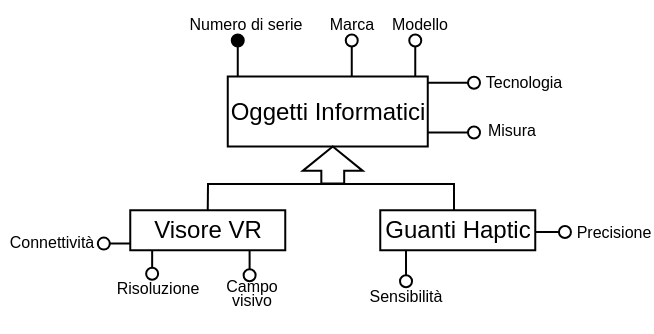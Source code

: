 <mxfile version="24.2.5" type="device">
  <diagram name="Pagina-1" id="mD4ny_UwJCW5K_lFAApE">
    <mxGraphModel dx="685" dy="404" grid="1" gridSize="10" guides="1" tooltips="1" connect="1" arrows="1" fold="1" page="1" pageScale="1" pageWidth="827" pageHeight="1169" math="0" shadow="0">
      <root>
        <mxCell id="0" />
        <mxCell id="1" parent="0" />
        <mxCell id="kzGzP4HYoVfDhsVrHSL8-1" value="Oggetti Informatici" style="whiteSpace=wrap;html=1;align=center;" vertex="1" parent="1">
          <mxGeometry x="216.88" y="51.25" width="100" height="35" as="geometry" />
        </mxCell>
        <mxCell id="kzGzP4HYoVfDhsVrHSL8-5" value="&lt;font style=&quot;font-size: 8px;&quot;&gt;Misura&lt;/font&gt;" style="text;html=1;align=center;verticalAlign=middle;whiteSpace=wrap;rounded=1;strokeColor=none;" vertex="1" parent="1">
          <mxGeometry x="334" y="71" width="50" height="12" as="geometry" />
        </mxCell>
        <mxCell id="kzGzP4HYoVfDhsVrHSL8-6" value="&lt;font style=&quot;font-size: 8px;&quot;&gt;Modello&lt;/font&gt;" style="text;html=1;align=center;verticalAlign=middle;whiteSpace=wrap;rounded=1;strokeColor=none;" vertex="1" parent="1">
          <mxGeometry x="293.13" y="13.76" width="40" height="20" as="geometry" />
        </mxCell>
        <mxCell id="kzGzP4HYoVfDhsVrHSL8-7" value="&lt;font style=&quot;font-size: 8px;&quot;&gt;Marca&lt;/font&gt;" style="text;html=1;align=center;verticalAlign=middle;whiteSpace=wrap;rounded=1;strokeColor=none;glass=0;" vertex="1" parent="1">
          <mxGeometry x="253.76" y="16.26" width="50" height="15" as="geometry" />
        </mxCell>
        <mxCell id="kzGzP4HYoVfDhsVrHSL8-13" value="" style="endArrow=none;html=1;rounded=0;exitX=0.5;exitY=0;exitDx=0;exitDy=0;" edge="1" parent="1" source="kzGzP4HYoVfDhsVrHSL8-65">
          <mxGeometry width="50" height="50" relative="1" as="geometry">
            <mxPoint x="150" y="110" as="sourcePoint" />
            <mxPoint x="207" y="105" as="targetPoint" />
          </mxGeometry>
        </mxCell>
        <mxCell id="kzGzP4HYoVfDhsVrHSL8-14" value="" style="endArrow=none;html=1;rounded=0;" edge="1" parent="1">
          <mxGeometry width="50" height="50" relative="1" as="geometry">
            <mxPoint x="206.5" y="105" as="sourcePoint" />
            <mxPoint x="330.5" y="105" as="targetPoint" />
          </mxGeometry>
        </mxCell>
        <mxCell id="kzGzP4HYoVfDhsVrHSL8-15" value="" style="shape=singleArrow;direction=north;whiteSpace=wrap;html=1;arrowWidth=0.381;arrowSize=0.658;" vertex="1" parent="1">
          <mxGeometry x="254.38" y="86.25" width="30" height="18.5" as="geometry" />
        </mxCell>
        <mxCell id="kzGzP4HYoVfDhsVrHSL8-16" value="" style="endArrow=none;html=1;rounded=0;entryX=0.476;entryY=-0.004;entryDx=0;entryDy=0;entryPerimeter=0;" edge="1" parent="1" target="kzGzP4HYoVfDhsVrHSL8-67">
          <mxGeometry width="50" height="50" relative="1" as="geometry">
            <mxPoint x="330" y="105" as="sourcePoint" />
            <mxPoint x="410" y="60" as="targetPoint" />
          </mxGeometry>
        </mxCell>
        <mxCell id="kzGzP4HYoVfDhsVrHSL8-17" style="edgeStyle=orthogonalEdgeStyle;rounded=0;orthogonalLoop=1;jettySize=auto;html=1;exitX=0;exitY=0;exitDx=0;exitDy=0;endArrow=oval;endFill=1;" edge="1" parent="1">
          <mxGeometry relative="1" as="geometry">
            <mxPoint x="221.88" y="33.25" as="targetPoint" />
            <mxPoint x="221.88" y="51.25" as="sourcePoint" />
            <Array as="points" />
          </mxGeometry>
        </mxCell>
        <mxCell id="kzGzP4HYoVfDhsVrHSL8-18" value="&lt;font style=&quot;font-size: 8px;&quot;&gt;Numero di serie&lt;/font&gt;" style="text;html=1;align=center;verticalAlign=middle;whiteSpace=wrap;rounded=1;strokeColor=none;glass=0;" vertex="1" parent="1">
          <mxGeometry x="192.51" y="20.01" width="65.62" height="7.5" as="geometry" />
        </mxCell>
        <mxCell id="kzGzP4HYoVfDhsVrHSL8-19" style="edgeStyle=orthogonalEdgeStyle;rounded=0;orthogonalLoop=1;jettySize=auto;html=1;exitX=0;exitY=0;exitDx=0;exitDy=0;endArrow=oval;endFill=0;" edge="1" parent="1">
          <mxGeometry relative="1" as="geometry">
            <mxPoint x="278.88" y="33.25" as="targetPoint" />
            <mxPoint x="278.88" y="51.25" as="sourcePoint" />
            <Array as="points" />
          </mxGeometry>
        </mxCell>
        <mxCell id="kzGzP4HYoVfDhsVrHSL8-20" style="edgeStyle=orthogonalEdgeStyle;rounded=0;orthogonalLoop=1;jettySize=auto;html=1;exitX=0;exitY=0;exitDx=0;exitDy=0;endArrow=oval;endFill=0;" edge="1" parent="1">
          <mxGeometry relative="1" as="geometry">
            <mxPoint x="310.63" y="33.25" as="targetPoint" />
            <mxPoint x="310.63" y="51.25" as="sourcePoint" />
            <Array as="points" />
          </mxGeometry>
        </mxCell>
        <mxCell id="kzGzP4HYoVfDhsVrHSL8-21" style="edgeStyle=orthogonalEdgeStyle;rounded=0;orthogonalLoop=1;jettySize=auto;html=1;exitX=1;exitY=0.5;exitDx=0;exitDy=0;endArrow=oval;endFill=0;" edge="1" parent="1">
          <mxGeometry relative="1" as="geometry">
            <mxPoint x="316.88" y="79.22" as="sourcePoint" />
            <mxPoint x="340" y="79.22" as="targetPoint" />
          </mxGeometry>
        </mxCell>
        <mxCell id="kzGzP4HYoVfDhsVrHSL8-22" style="edgeStyle=orthogonalEdgeStyle;rounded=0;orthogonalLoop=1;jettySize=auto;html=1;exitX=1;exitY=0.5;exitDx=0;exitDy=0;endArrow=oval;endFill=0;" edge="1" parent="1">
          <mxGeometry relative="1" as="geometry">
            <mxPoint x="316.88" y="54.38" as="sourcePoint" />
            <mxPoint x="340" y="54.38" as="targetPoint" />
          </mxGeometry>
        </mxCell>
        <mxCell id="kzGzP4HYoVfDhsVrHSL8-23" value="&lt;font style=&quot;font-size: 8px;&quot;&gt;Tecnologia&lt;/font&gt;" style="text;html=1;align=center;verticalAlign=middle;whiteSpace=wrap;rounded=1;strokeColor=none;" vertex="1" parent="1">
          <mxGeometry x="341.88" y="43.38" width="46" height="19" as="geometry" />
        </mxCell>
        <mxCell id="kzGzP4HYoVfDhsVrHSL8-45" style="edgeStyle=orthogonalEdgeStyle;rounded=0;orthogonalLoop=1;jettySize=auto;html=1;exitX=0.5;exitY=1;exitDx=0;exitDy=0;" edge="1" parent="1">
          <mxGeometry relative="1" as="geometry">
            <mxPoint x="111.16" y="149.06" as="sourcePoint" />
            <mxPoint x="111.16" y="149.06" as="targetPoint" />
          </mxGeometry>
        </mxCell>
        <mxCell id="kzGzP4HYoVfDhsVrHSL8-46" style="edgeStyle=orthogonalEdgeStyle;rounded=0;orthogonalLoop=1;jettySize=auto;html=1;exitX=0.5;exitY=1;exitDx=0;exitDy=0;" edge="1" parent="1">
          <mxGeometry relative="1" as="geometry">
            <mxPoint x="129.16" y="148.15" as="sourcePoint" />
            <mxPoint x="129.16" y="148.15" as="targetPoint" />
          </mxGeometry>
        </mxCell>
        <mxCell id="kzGzP4HYoVfDhsVrHSL8-56" style="edgeStyle=orthogonalEdgeStyle;rounded=0;orthogonalLoop=1;jettySize=auto;html=1;endArrow=oval;endFill=0;" edge="1" parent="1">
          <mxGeometry relative="1" as="geometry">
            <mxPoint x="307.81" y="133.45" as="sourcePoint" />
            <mxPoint x="306.01" y="153.61" as="targetPoint" />
          </mxGeometry>
        </mxCell>
        <mxCell id="kzGzP4HYoVfDhsVrHSL8-57" value="&lt;font style=&quot;font-size: 8px;&quot;&gt;Risoluzione&lt;/font&gt;" style="text;html=1;align=center;verticalAlign=middle;whiteSpace=wrap;rounded=1;strokeColor=none;glass=0;" vertex="1" parent="1">
          <mxGeometry x="167.2" y="152.64" width="30" height="7.37" as="geometry" />
        </mxCell>
        <mxCell id="kzGzP4HYoVfDhsVrHSL8-58" value="&lt;font style=&quot;font-size: 8px;&quot;&gt;Precisione&lt;/font&gt;" style="text;html=1;align=center;verticalAlign=middle;whiteSpace=wrap;rounded=1;strokeColor=none;glass=0;" vertex="1" parent="1">
          <mxGeometry x="395" y="124.88" width="30" height="6.5" as="geometry" />
        </mxCell>
        <mxCell id="kzGzP4HYoVfDhsVrHSL8-59" style="edgeStyle=orthogonalEdgeStyle;rounded=0;orthogonalLoop=1;jettySize=auto;html=1;endArrow=oval;endFill=0;" edge="1" parent="1">
          <mxGeometry relative="1" as="geometry">
            <mxPoint x="229.61" y="130.44" as="sourcePoint" />
            <mxPoint x="227.81" y="150.6" as="targetPoint" />
          </mxGeometry>
        </mxCell>
        <mxCell id="kzGzP4HYoVfDhsVrHSL8-60" value="&lt;p style=&quot;line-height: 40%;&quot;&gt;&lt;font style=&quot;font-size: 8px;&quot;&gt;Campo visivo&lt;/font&gt;&lt;/p&gt;" style="text;html=1;align=center;verticalAlign=middle;whiteSpace=wrap;rounded=1;strokeColor=none;glass=0;" vertex="1" parent="1">
          <mxGeometry x="213.76" y="155.61" width="30" height="7.37" as="geometry" />
        </mxCell>
        <mxCell id="kzGzP4HYoVfDhsVrHSL8-61" style="edgeStyle=orthogonalEdgeStyle;rounded=0;orthogonalLoop=1;jettySize=auto;html=1;exitX=1;exitY=0.5;exitDx=0;exitDy=0;endArrow=oval;endFill=0;" edge="1" parent="1">
          <mxGeometry relative="1" as="geometry">
            <mxPoint x="175.94" y="134.75" as="sourcePoint" />
            <mxPoint x="154.94" y="134.97" as="targetPoint" />
          </mxGeometry>
        </mxCell>
        <mxCell id="kzGzP4HYoVfDhsVrHSL8-62" value="&lt;font style=&quot;font-size: 8px;&quot;&gt;Connettività&lt;/font&gt;" style="text;html=1;align=center;verticalAlign=middle;whiteSpace=wrap;rounded=1;strokeColor=none;glass=0;" vertex="1" parent="1">
          <mxGeometry x="113.69" y="129" width="30" height="7.37" as="geometry" />
        </mxCell>
        <mxCell id="kzGzP4HYoVfDhsVrHSL8-63" value="&lt;font style=&quot;font-size: 8px;&quot;&gt;Sensibilità&lt;/font&gt;" style="text;html=1;align=center;verticalAlign=middle;whiteSpace=wrap;rounded=1;strokeColor=none;glass=0;" vertex="1" parent="1">
          <mxGeometry x="291.25" y="156.48" width="30" height="6.5" as="geometry" />
        </mxCell>
        <mxCell id="kzGzP4HYoVfDhsVrHSL8-64" style="edgeStyle=orthogonalEdgeStyle;rounded=0;orthogonalLoop=1;jettySize=auto;html=1;endArrow=oval;endFill=0;" edge="1" parent="1">
          <mxGeometry relative="1" as="geometry">
            <mxPoint x="180.89" y="129.47" as="sourcePoint" />
            <mxPoint x="179.07" y="149.86" as="targetPoint" />
          </mxGeometry>
        </mxCell>
        <mxCell id="kzGzP4HYoVfDhsVrHSL8-65" value="Visore VR" style="whiteSpace=wrap;html=1;align=center;" vertex="1" parent="1">
          <mxGeometry x="168.13" y="118.13" width="77.5" height="20" as="geometry" />
        </mxCell>
        <mxCell id="kzGzP4HYoVfDhsVrHSL8-66" style="edgeStyle=orthogonalEdgeStyle;rounded=0;orthogonalLoop=1;jettySize=auto;html=1;exitX=1;exitY=0.5;exitDx=0;exitDy=0;endArrow=oval;endFill=0;" edge="1" parent="1">
          <mxGeometry relative="1" as="geometry">
            <mxPoint x="362.36" y="129" as="sourcePoint" />
            <mxPoint x="385.48" y="129" as="targetPoint" />
          </mxGeometry>
        </mxCell>
        <mxCell id="kzGzP4HYoVfDhsVrHSL8-67" value="Guanti Haptic" style="whiteSpace=wrap;html=1;align=center;" vertex="1" parent="1">
          <mxGeometry x="293.13" y="118.13" width="77.5" height="20" as="geometry" />
        </mxCell>
      </root>
    </mxGraphModel>
  </diagram>
</mxfile>
